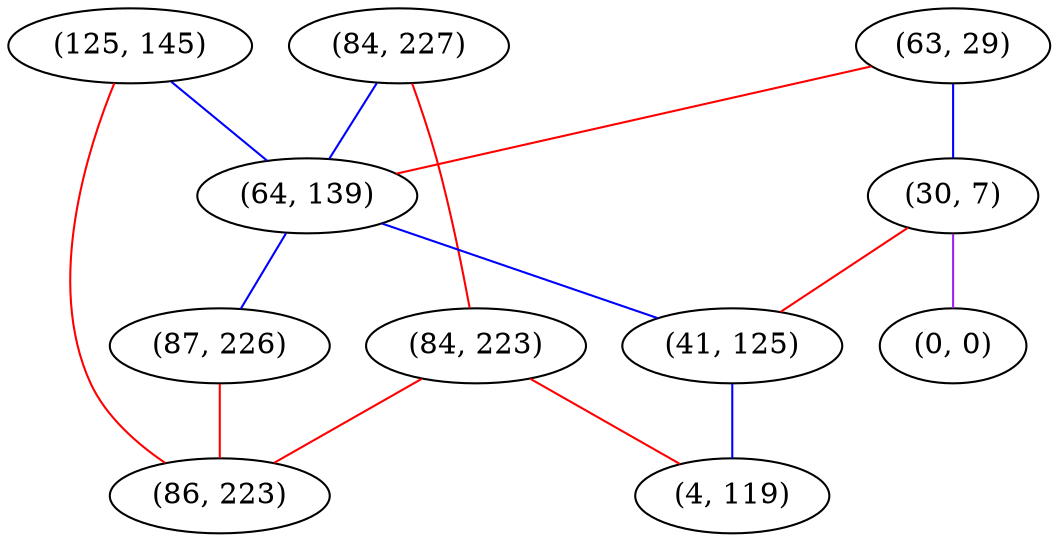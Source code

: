 graph "" {
"(125, 145)";
"(63, 29)";
"(84, 227)";
"(30, 7)";
"(84, 223)";
"(64, 139)";
"(87, 226)";
"(41, 125)";
"(4, 119)";
"(0, 0)";
"(86, 223)";
"(125, 145)" -- "(64, 139)"  [color=blue, key=0, weight=3];
"(125, 145)" -- "(86, 223)"  [color=red, key=0, weight=1];
"(63, 29)" -- "(64, 139)"  [color=red, key=0, weight=1];
"(63, 29)" -- "(30, 7)"  [color=blue, key=0, weight=3];
"(84, 227)" -- "(84, 223)"  [color=red, key=0, weight=1];
"(84, 227)" -- "(64, 139)"  [color=blue, key=0, weight=3];
"(30, 7)" -- "(41, 125)"  [color=red, key=0, weight=1];
"(30, 7)" -- "(0, 0)"  [color=purple, key=0, weight=4];
"(84, 223)" -- "(4, 119)"  [color=red, key=0, weight=1];
"(84, 223)" -- "(86, 223)"  [color=red, key=0, weight=1];
"(64, 139)" -- "(87, 226)"  [color=blue, key=0, weight=3];
"(64, 139)" -- "(41, 125)"  [color=blue, key=0, weight=3];
"(87, 226)" -- "(86, 223)"  [color=red, key=0, weight=1];
"(41, 125)" -- "(4, 119)"  [color=blue, key=0, weight=3];
}
